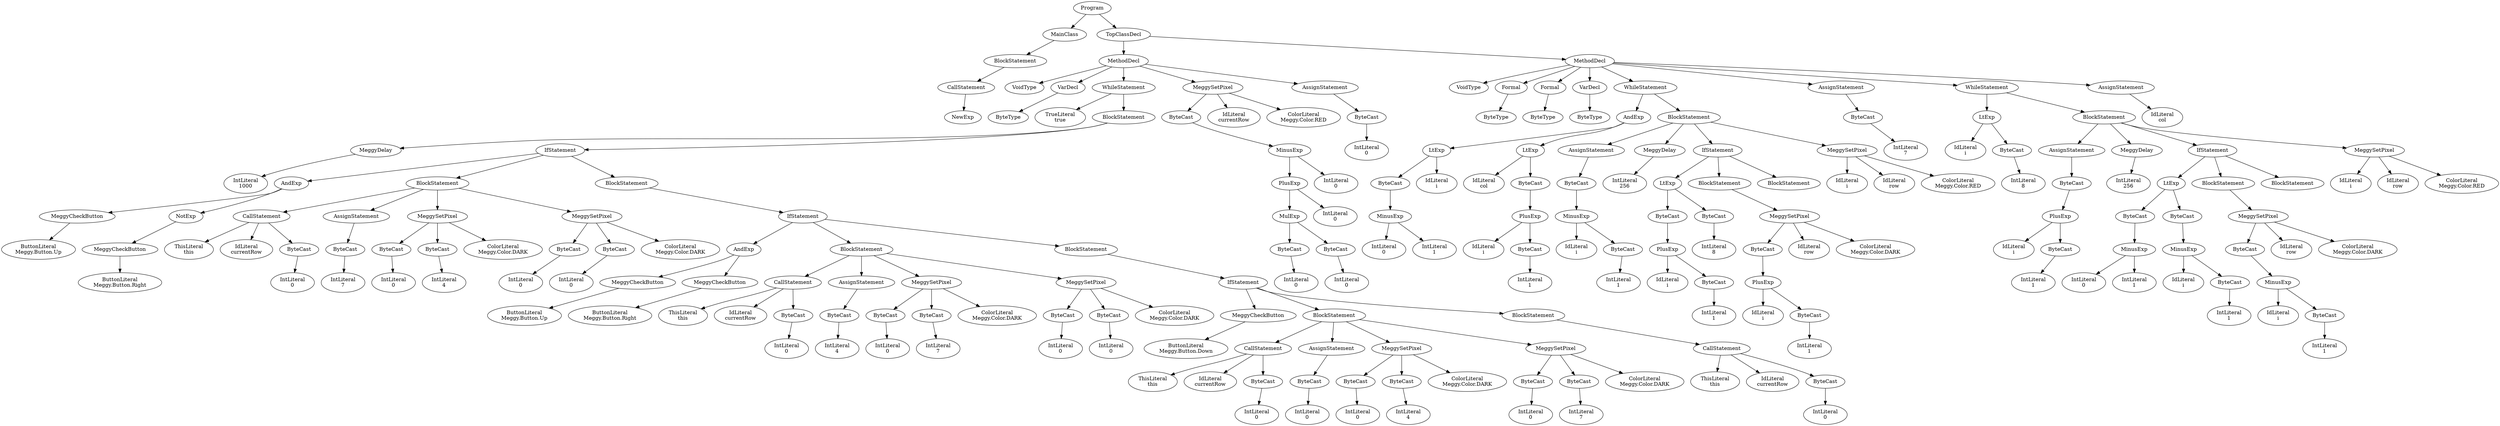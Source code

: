 digraph ASTGraph {
0 [ label="Program" ];
1 [ label="MainClass" ];
0 -> 1
2 [ label="BlockStatement" ];
1 -> 2
3 [ label="CallStatement" ];
2 -> 3
4 [ label="NewExp" ];
3 -> 4
5 [ label="TopClassDecl" ];
0 -> 5
6 [ label="MethodDecl" ];
5 -> 6
7 [ label="VoidType" ];
6 -> 7
8 [ label="VarDecl" ];
6 -> 8
9 [ label="ByteType" ];
8 -> 9
10 [ label="WhileStatement" ];
6 -> 10
11 [ label="TrueLiteral\ntrue" ];
10 -> 11
12 [ label="BlockStatement" ];
10 -> 12
13 [ label="MeggyDelay" ];
12 -> 13
14 [ label="IntLiteral\n1000" ];
13 -> 14
15 [ label="IfStatement" ];
12 -> 15
16 [ label="AndExp" ];
15 -> 16
17 [ label="MeggyCheckButton" ];
16 -> 17
18 [ label="ButtonLiteral\nMeggy.Button.Up" ];
17 -> 18
19 [ label="NotExp" ];
16 -> 19
20 [ label="MeggyCheckButton" ];
19 -> 20
21 [ label="ButtonLiteral\nMeggy.Button.Right" ];
20 -> 21
22 [ label="BlockStatement" ];
15 -> 22
23 [ label="CallStatement" ];
22 -> 23
24 [ label="ThisLiteral\nthis" ];
23 -> 24
25 [ label="IdLiteral\ncurrentRow" ];
23 -> 25
26 [ label="ByteCast" ];
23 -> 26
27 [ label="IntLiteral\n0" ];
26 -> 27
28 [ label="AssignStatement" ];
22 -> 28
29 [ label="ByteCast" ];
28 -> 29
30 [ label="IntLiteral\n7" ];
29 -> 30
31 [ label="MeggySetPixel" ];
22 -> 31
32 [ label="ByteCast" ];
31 -> 32
33 [ label="IntLiteral\n0" ];
32 -> 33
34 [ label="ByteCast" ];
31 -> 34
35 [ label="IntLiteral\n4" ];
34 -> 35
36 [ label="ColorLiteral\nMeggy.Color.DARK" ];
31 -> 36
37 [ label="MeggySetPixel" ];
22 -> 37
38 [ label="ByteCast" ];
37 -> 38
39 [ label="IntLiteral\n0" ];
38 -> 39
40 [ label="ByteCast" ];
37 -> 40
41 [ label="IntLiteral\n0" ];
40 -> 41
42 [ label="ColorLiteral\nMeggy.Color.DARK" ];
37 -> 42
43 [ label="BlockStatement" ];
15 -> 43
44 [ label="IfStatement" ];
43 -> 44
45 [ label="AndExp" ];
44 -> 45
46 [ label="MeggyCheckButton" ];
45 -> 46
47 [ label="ButtonLiteral\nMeggy.Button.Up" ];
46 -> 47
48 [ label="MeggyCheckButton" ];
45 -> 48
49 [ label="ButtonLiteral\nMeggy.Button.Right" ];
48 -> 49
50 [ label="BlockStatement" ];
44 -> 50
51 [ label="CallStatement" ];
50 -> 51
52 [ label="ThisLiteral\nthis" ];
51 -> 52
53 [ label="IdLiteral\ncurrentRow" ];
51 -> 53
54 [ label="ByteCast" ];
51 -> 54
55 [ label="IntLiteral\n0" ];
54 -> 55
56 [ label="AssignStatement" ];
50 -> 56
57 [ label="ByteCast" ];
56 -> 57
58 [ label="IntLiteral\n4" ];
57 -> 58
59 [ label="MeggySetPixel" ];
50 -> 59
60 [ label="ByteCast" ];
59 -> 60
61 [ label="IntLiteral\n0" ];
60 -> 61
62 [ label="ByteCast" ];
59 -> 62
63 [ label="IntLiteral\n7" ];
62 -> 63
64 [ label="ColorLiteral\nMeggy.Color.DARK" ];
59 -> 64
65 [ label="MeggySetPixel" ];
50 -> 65
66 [ label="ByteCast" ];
65 -> 66
67 [ label="IntLiteral\n0" ];
66 -> 67
68 [ label="ByteCast" ];
65 -> 68
69 [ label="IntLiteral\n0" ];
68 -> 69
70 [ label="ColorLiteral\nMeggy.Color.DARK" ];
65 -> 70
71 [ label="BlockStatement" ];
44 -> 71
72 [ label="IfStatement" ];
71 -> 72
73 [ label="MeggyCheckButton" ];
72 -> 73
74 [ label="ButtonLiteral\nMeggy.Button.Down" ];
73 -> 74
75 [ label="BlockStatement" ];
72 -> 75
76 [ label="CallStatement" ];
75 -> 76
77 [ label="ThisLiteral\nthis" ];
76 -> 77
78 [ label="IdLiteral\ncurrentRow" ];
76 -> 78
79 [ label="ByteCast" ];
76 -> 79
80 [ label="IntLiteral\n0" ];
79 -> 80
81 [ label="AssignStatement" ];
75 -> 81
82 [ label="ByteCast" ];
81 -> 82
83 [ label="IntLiteral\n0" ];
82 -> 83
84 [ label="MeggySetPixel" ];
75 -> 84
85 [ label="ByteCast" ];
84 -> 85
86 [ label="IntLiteral\n0" ];
85 -> 86
87 [ label="ByteCast" ];
84 -> 87
88 [ label="IntLiteral\n4" ];
87 -> 88
89 [ label="ColorLiteral\nMeggy.Color.DARK" ];
84 -> 89
90 [ label="MeggySetPixel" ];
75 -> 90
91 [ label="ByteCast" ];
90 -> 91
92 [ label="IntLiteral\n0" ];
91 -> 92
93 [ label="ByteCast" ];
90 -> 93
94 [ label="IntLiteral\n7" ];
93 -> 94
95 [ label="ColorLiteral\nMeggy.Color.DARK" ];
90 -> 95
96 [ label="BlockStatement" ];
72 -> 96
97 [ label="CallStatement" ];
96 -> 97
98 [ label="ThisLiteral\nthis" ];
97 -> 98
99 [ label="IdLiteral\ncurrentRow" ];
97 -> 99
100 [ label="ByteCast" ];
97 -> 100
101 [ label="IntLiteral\n0" ];
100 -> 101
102 [ label="MeggySetPixel" ];
6 -> 102
103 [ label="ByteCast" ];
102 -> 103
104 [ label="MinusExp" ];
103 -> 104
105 [ label="PlusExp" ];
104 -> 105
106 [ label="MulExp" ];
105 -> 106
107 [ label="ByteCast" ];
106 -> 107
108 [ label="IntLiteral\n0" ];
107 -> 108
109 [ label="ByteCast" ];
106 -> 109
110 [ label="IntLiteral\n0" ];
109 -> 110
111 [ label="IntLiteral\n0" ];
105 -> 111
112 [ label="IntLiteral\n0" ];
104 -> 112
113 [ label="IdLiteral\ncurrentRow" ];
102 -> 113
114 [ label="ColorLiteral\nMeggy.Color.RED" ];
102 -> 114
115 [ label="AssignStatement" ];
6 -> 115
116 [ label="ByteCast" ];
115 -> 116
117 [ label="IntLiteral\n0" ];
116 -> 117
118 [ label="MethodDecl" ];
5 -> 118
119 [ label="VoidType" ];
118 -> 119
120 [ label="Formal" ];
118 -> 120
121 [ label="ByteType" ];
120 -> 121
122 [ label="Formal" ];
118 -> 122
123 [ label="ByteType" ];
122 -> 123
124 [ label="VarDecl" ];
118 -> 124
125 [ label="ByteType" ];
124 -> 125
126 [ label="WhileStatement" ];
118 -> 126
127 [ label="AndExp" ];
126 -> 127
128 [ label="LtExp" ];
127 -> 128
129 [ label="ByteCast" ];
128 -> 129
130 [ label="MinusExp" ];
129 -> 130
131 [ label="IntLiteral\n0" ];
130 -> 131
132 [ label="IntLiteral\n1" ];
130 -> 132
133 [ label="IdLiteral\ni" ];
128 -> 133
134 [ label="LtExp" ];
127 -> 134
135 [ label="IdLiteral\ncol" ];
134 -> 135
136 [ label="ByteCast" ];
134 -> 136
137 [ label="PlusExp" ];
136 -> 137
138 [ label="IdLiteral\ni" ];
137 -> 138
139 [ label="ByteCast" ];
137 -> 139
140 [ label="IntLiteral\n1" ];
139 -> 140
141 [ label="BlockStatement" ];
126 -> 141
142 [ label="AssignStatement" ];
141 -> 142
143 [ label="ByteCast" ];
142 -> 143
144 [ label="MinusExp" ];
143 -> 144
145 [ label="IdLiteral\ni" ];
144 -> 145
146 [ label="ByteCast" ];
144 -> 146
147 [ label="IntLiteral\n1" ];
146 -> 147
148 [ label="MeggyDelay" ];
141 -> 148
149 [ label="IntLiteral\n256" ];
148 -> 149
150 [ label="IfStatement" ];
141 -> 150
151 [ label="LtExp" ];
150 -> 151
152 [ label="ByteCast" ];
151 -> 152
153 [ label="PlusExp" ];
152 -> 153
154 [ label="IdLiteral\ni" ];
153 -> 154
155 [ label="ByteCast" ];
153 -> 155
156 [ label="IntLiteral\n1" ];
155 -> 156
157 [ label="ByteCast" ];
151 -> 157
158 [ label="IntLiteral\n8" ];
157 -> 158
159 [ label="BlockStatement" ];
150 -> 159
160 [ label="MeggySetPixel" ];
159 -> 160
161 [ label="ByteCast" ];
160 -> 161
162 [ label="PlusExp" ];
161 -> 162
163 [ label="IdLiteral\ni" ];
162 -> 163
164 [ label="ByteCast" ];
162 -> 164
165 [ label="IntLiteral\n1" ];
164 -> 165
166 [ label="IdLiteral\nrow" ];
160 -> 166
167 [ label="ColorLiteral\nMeggy.Color.DARK" ];
160 -> 167
168 [ label="BlockStatement" ];
150 -> 168
169 [ label="MeggySetPixel" ];
141 -> 169
170 [ label="IdLiteral\ni" ];
169 -> 170
171 [ label="IdLiteral\nrow" ];
169 -> 171
172 [ label="ColorLiteral\nMeggy.Color.RED" ];
169 -> 172
173 [ label="AssignStatement" ];
118 -> 173
174 [ label="ByteCast" ];
173 -> 174
175 [ label="IntLiteral\n7" ];
174 -> 175
176 [ label="WhileStatement" ];
118 -> 176
177 [ label="LtExp" ];
176 -> 177
178 [ label="IdLiteral\ni" ];
177 -> 178
179 [ label="ByteCast" ];
177 -> 179
180 [ label="IntLiteral\n8" ];
179 -> 180
181 [ label="BlockStatement" ];
176 -> 181
182 [ label="AssignStatement" ];
181 -> 182
183 [ label="ByteCast" ];
182 -> 183
184 [ label="PlusExp" ];
183 -> 184
185 [ label="IdLiteral\ni" ];
184 -> 185
186 [ label="ByteCast" ];
184 -> 186
187 [ label="IntLiteral\n1" ];
186 -> 187
188 [ label="MeggyDelay" ];
181 -> 188
189 [ label="IntLiteral\n256" ];
188 -> 189
190 [ label="IfStatement" ];
181 -> 190
191 [ label="LtExp" ];
190 -> 191
192 [ label="ByteCast" ];
191 -> 192
193 [ label="MinusExp" ];
192 -> 193
194 [ label="IntLiteral\n0" ];
193 -> 194
195 [ label="IntLiteral\n1" ];
193 -> 195
196 [ label="ByteCast" ];
191 -> 196
197 [ label="MinusExp" ];
196 -> 197
198 [ label="IdLiteral\ni" ];
197 -> 198
199 [ label="ByteCast" ];
197 -> 199
200 [ label="IntLiteral\n1" ];
199 -> 200
201 [ label="BlockStatement" ];
190 -> 201
202 [ label="MeggySetPixel" ];
201 -> 202
203 [ label="ByteCast" ];
202 -> 203
204 [ label="MinusExp" ];
203 -> 204
205 [ label="IdLiteral\ni" ];
204 -> 205
206 [ label="ByteCast" ];
204 -> 206
207 [ label="IntLiteral\n1" ];
206 -> 207
208 [ label="IdLiteral\nrow" ];
202 -> 208
209 [ label="ColorLiteral\nMeggy.Color.DARK" ];
202 -> 209
210 [ label="BlockStatement" ];
190 -> 210
211 [ label="MeggySetPixel" ];
181 -> 211
212 [ label="IdLiteral\ni" ];
211 -> 212
213 [ label="IdLiteral\nrow" ];
211 -> 213
214 [ label="ColorLiteral\nMeggy.Color.RED" ];
211 -> 214
215 [ label="AssignStatement" ];
118 -> 215
216 [ label="IdLiteral\ncol" ];
215 -> 216
}

